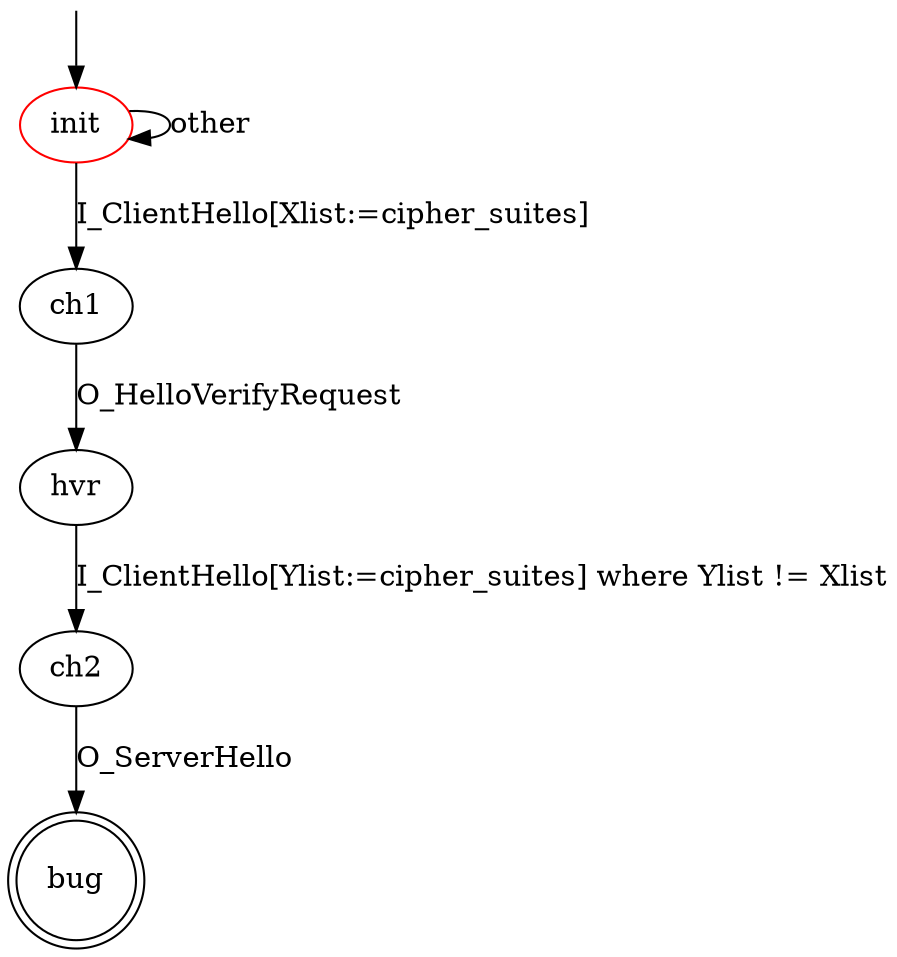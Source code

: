 digraph G {
label=""
init [color="red"]
bug [shape="doublecircle"]
 
init -> ch1 [label="I_ClientHello[Xlist:=cipher_suites]"]
init -> init [label="other"]

ch1 -> hvr [label="O_HelloVerifyRequest"]

hvr -> ch2 [label="I_ClientHello[Ylist:=cipher_suites] where Ylist != Xlist"]

ch2 -> bug [label="O_ServerHello"]

__start0 [label="" shape="none" width="0" height="0"];
__start0 -> init;
}
